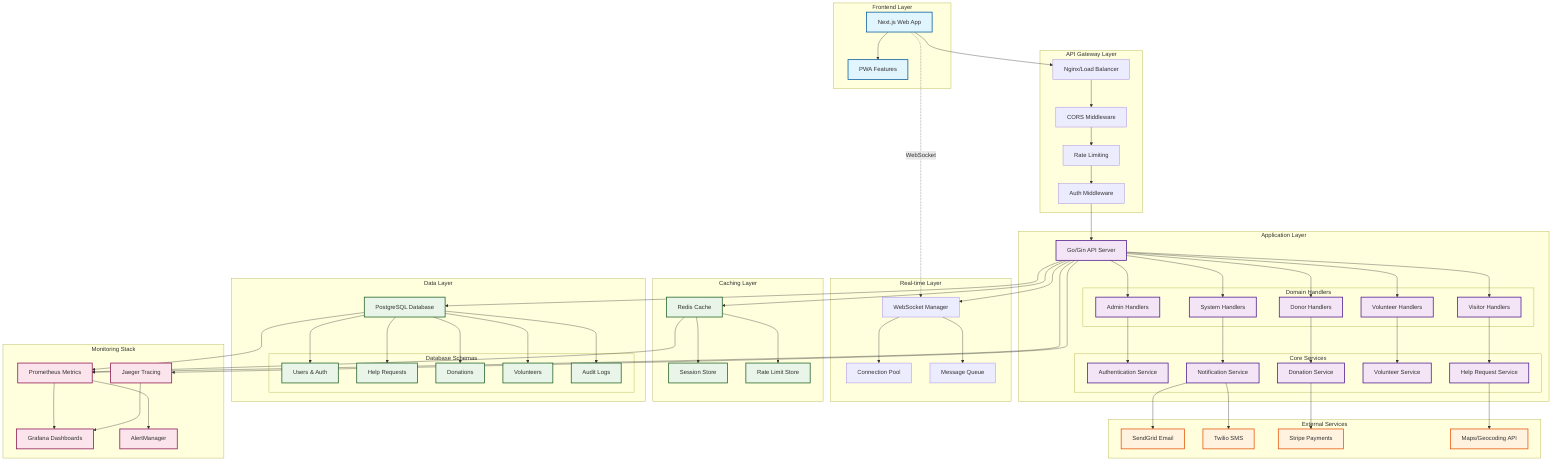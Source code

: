 graph TB
    subgraph "Frontend Layer"
        WEB[Next.js Web App]
        PWA[PWA Features]
        WEB --> PWA
    end

    subgraph "API Gateway Layer"
        NGINX[Nginx/Load Balancer]
        CORS[CORS Middleware]
        RATE[Rate Limiting]
        AUTH[Auth Middleware]
        
        NGINX --> CORS
        CORS --> RATE
        RATE --> AUTH
    end

    subgraph "Application Layer"
        API[Go/Gin API Server]
        
        subgraph "Domain Handlers"
            ADMIN[Admin Handlers]
            DONOR[Donor Handlers] 
            VOLUNTEER[Volunteer Handlers]
            VISITOR[Visitor Handlers]
            SYSTEM[System Handlers]
        end
        
        subgraph "Core Services"
            AUTH_SVC[Authentication Service]
            HELP_SVC[Help Request Service]
            DONATION_SVC[Donation Service]
            VOLUNTEER_SVC[Volunteer Service]
            NOTIFICATION_SVC[Notification Service]
        end
        
        API --> ADMIN
        API --> DONOR
        API --> VOLUNTEER
        API --> VISITOR
        API --> SYSTEM
        
        ADMIN --> AUTH_SVC
        DONOR --> DONATION_SVC
        VOLUNTEER --> VOLUNTEER_SVC
        VISITOR --> HELP_SVC
        SYSTEM --> NOTIFICATION_SVC
    end

    subgraph "Real-time Layer"
        WS[WebSocket Manager]
        CONN[Connection Pool]
        MSG_QUEUE[Message Queue]
        
        WS --> CONN
        WS --> MSG_QUEUE
    end

    subgraph "Caching Layer"
        REDIS[Redis Cache]
        SESSION[Session Store]
        RATE_STORE[Rate Limit Store]
        
        REDIS --> SESSION
        REDIS --> RATE_STORE
    end

    subgraph "Data Layer"
        DB[PostgreSQL Database]
        
        subgraph "Database Schemas"
            USER_SCHEMA[Users & Auth]
            HELP_SCHEMA[Help Requests]
            DONATION_SCHEMA[Donations]
            VOLUNTEER_SCHEMA[Volunteers]
            AUDIT_SCHEMA[Audit Logs]
        end
        
        DB --> USER_SCHEMA
        DB --> HELP_SCHEMA
        DB --> DONATION_SCHEMA
        DB --> VOLUNTEER_SCHEMA
        DB --> AUDIT_SCHEMA
    end

    subgraph "External Services"
        SENDGRID[SendGrid Email]
        TWILIO[Twilio SMS]
        STRIPE[Stripe Payments]
        MAPS[Maps/Geocoding API]
    end

    subgraph "Monitoring Stack"
        PROMETHEUS[Prometheus Metrics]
        GRAFANA[Grafana Dashboards]
        JAEGER[Jaeger Tracing]
        ALERTS[AlertManager]
        
        PROMETHEUS --> GRAFANA
        PROMETHEUS --> ALERTS
        JAEGER --> GRAFANA
    end

    %% Frontend to API
    WEB --> NGINX
    WEB -.->|WebSocket| WS

    %% API Layer Connections
    AUTH --> API
    API --> REDIS
    API --> DB
    API --> WS

    %% External Service Connections  
    NOTIFICATION_SVC --> SENDGRID
    NOTIFICATION_SVC --> TWILIO
    DONATION_SVC --> STRIPE
    HELP_SVC --> MAPS

    %% Monitoring Connections
    API --> PROMETHEUS
    API --> JAEGER
    DB --> PROMETHEUS
    REDIS --> PROMETHEUS

    %% Styling
    classDef frontend fill:#e1f5fe,stroke:#01579b,stroke-width:2px
    classDef api fill:#f3e5f5,stroke:#4a148c,stroke-width:2px
    classDef data fill:#e8f5e8,stroke:#1b5e20,stroke-width:2px
    classDef external fill:#fff3e0,stroke:#e65100,stroke-width:2px
    classDef monitoring fill:#fce4ec,stroke:#880e4f,stroke-width:2px
    
    class WEB,PWA frontend
    class API,ADMIN,DONOR,VOLUNTEER,VISITOR,SYSTEM,AUTH_SVC,HELP_SVC,DONATION_SVC,VOLUNTEER_SVC,NOTIFICATION_SVC api
    class DB,USER_SCHEMA,HELP_SCHEMA,DONATION_SCHEMA,VOLUNTEER_SCHEMA,AUDIT_SCHEMA,REDIS,SESSION,RATE_STORE data
    class SENDGRID,TWILIO,STRIPE,MAPS external
    class PROMETHEUS,GRAFANA,JAEGER,ALERTS monitoring